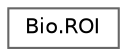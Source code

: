 digraph "Graphical Class Hierarchy"
{
 // LATEX_PDF_SIZE
  bgcolor="transparent";
  edge [fontname=Helvetica,fontsize=10,labelfontname=Helvetica,labelfontsize=10];
  node [fontname=Helvetica,fontsize=10,shape=box,height=0.2,width=0.4];
  rankdir="LR";
  Node0 [label="Bio.ROI",height=0.2,width=0.4,color="grey40", fillcolor="white", style="filled",URL="$class_bio_1_1_r_o_i.html",tooltip=" "];
}
